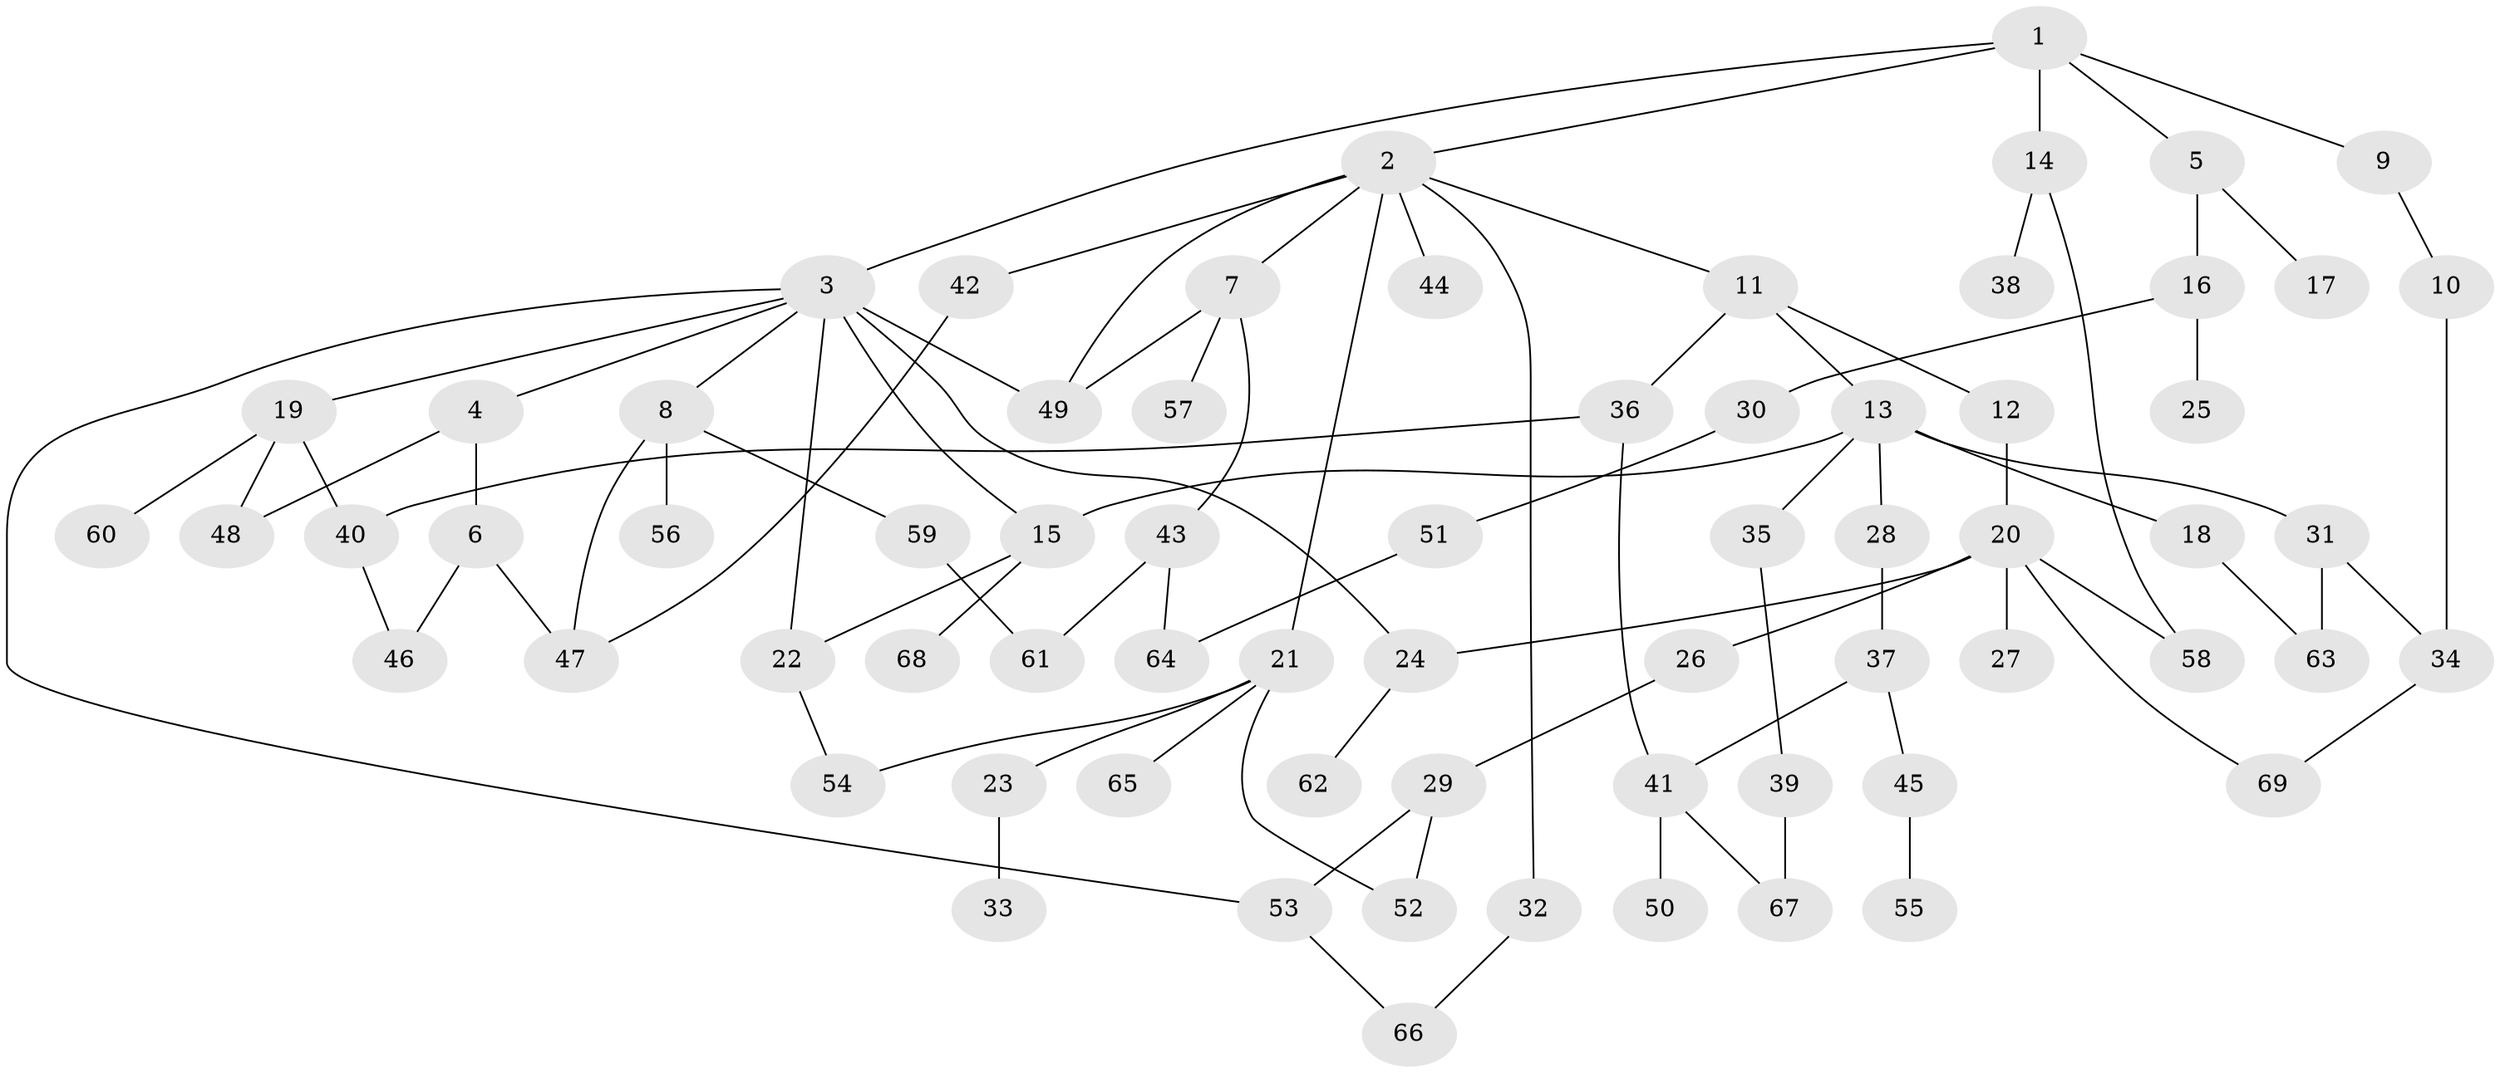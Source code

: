 // coarse degree distribution, {5: 0.046511627906976744, 8: 0.046511627906976744, 3: 0.3488372093023256, 2: 0.3023255813953488, 4: 0.06976744186046512, 6: 0.023255813953488372, 1: 0.16279069767441862}
// Generated by graph-tools (version 1.1) at 2025/48/03/04/25 22:48:47]
// undirected, 69 vertices, 90 edges
graph export_dot {
  node [color=gray90,style=filled];
  1;
  2;
  3;
  4;
  5;
  6;
  7;
  8;
  9;
  10;
  11;
  12;
  13;
  14;
  15;
  16;
  17;
  18;
  19;
  20;
  21;
  22;
  23;
  24;
  25;
  26;
  27;
  28;
  29;
  30;
  31;
  32;
  33;
  34;
  35;
  36;
  37;
  38;
  39;
  40;
  41;
  42;
  43;
  44;
  45;
  46;
  47;
  48;
  49;
  50;
  51;
  52;
  53;
  54;
  55;
  56;
  57;
  58;
  59;
  60;
  61;
  62;
  63;
  64;
  65;
  66;
  67;
  68;
  69;
  1 -- 2;
  1 -- 3;
  1 -- 5;
  1 -- 9;
  1 -- 14;
  2 -- 7;
  2 -- 11;
  2 -- 21;
  2 -- 32;
  2 -- 42;
  2 -- 44;
  2 -- 49;
  3 -- 4;
  3 -- 8;
  3 -- 19;
  3 -- 22;
  3 -- 24;
  3 -- 49;
  3 -- 53;
  3 -- 15;
  4 -- 6;
  4 -- 48;
  5 -- 16;
  5 -- 17;
  6 -- 46;
  6 -- 47;
  7 -- 43;
  7 -- 57;
  7 -- 49;
  8 -- 47;
  8 -- 56;
  8 -- 59;
  9 -- 10;
  10 -- 34;
  11 -- 12;
  11 -- 13;
  11 -- 36;
  12 -- 20;
  13 -- 15;
  13 -- 18;
  13 -- 28;
  13 -- 31;
  13 -- 35;
  14 -- 38;
  14 -- 58;
  15 -- 68;
  15 -- 22;
  16 -- 25;
  16 -- 30;
  18 -- 63;
  19 -- 48;
  19 -- 60;
  19 -- 40;
  20 -- 26;
  20 -- 27;
  20 -- 69;
  20 -- 58;
  20 -- 24;
  21 -- 23;
  21 -- 52;
  21 -- 54;
  21 -- 65;
  22 -- 54;
  23 -- 33;
  24 -- 62;
  26 -- 29;
  28 -- 37;
  29 -- 53;
  29 -- 52;
  30 -- 51;
  31 -- 63;
  31 -- 34;
  32 -- 66;
  34 -- 69;
  35 -- 39;
  36 -- 40;
  36 -- 41;
  37 -- 45;
  37 -- 41;
  39 -- 67;
  40 -- 46;
  41 -- 50;
  41 -- 67;
  42 -- 47;
  43 -- 61;
  43 -- 64;
  45 -- 55;
  51 -- 64;
  53 -- 66;
  59 -- 61;
}

